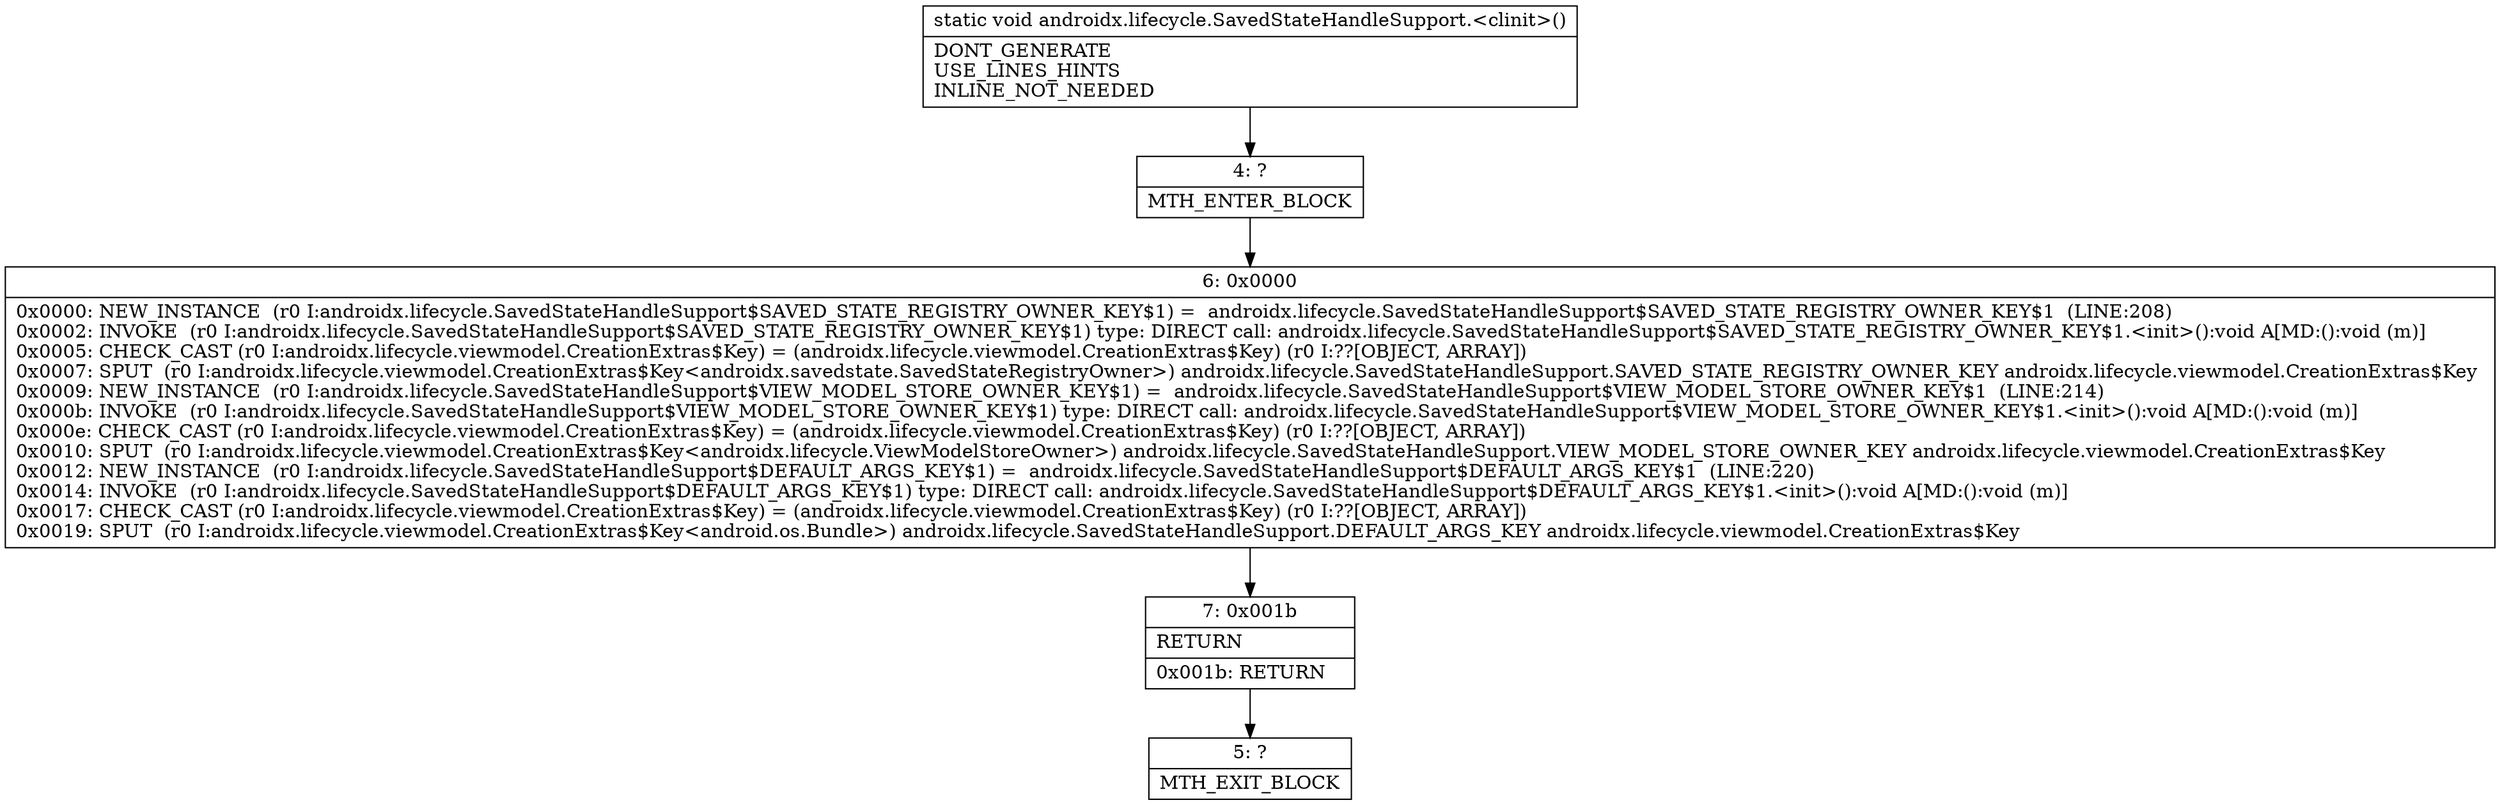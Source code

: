 digraph "CFG forandroidx.lifecycle.SavedStateHandleSupport.\<clinit\>()V" {
Node_4 [shape=record,label="{4\:\ ?|MTH_ENTER_BLOCK\l}"];
Node_6 [shape=record,label="{6\:\ 0x0000|0x0000: NEW_INSTANCE  (r0 I:androidx.lifecycle.SavedStateHandleSupport$SAVED_STATE_REGISTRY_OWNER_KEY$1) =  androidx.lifecycle.SavedStateHandleSupport$SAVED_STATE_REGISTRY_OWNER_KEY$1  (LINE:208)\l0x0002: INVOKE  (r0 I:androidx.lifecycle.SavedStateHandleSupport$SAVED_STATE_REGISTRY_OWNER_KEY$1) type: DIRECT call: androidx.lifecycle.SavedStateHandleSupport$SAVED_STATE_REGISTRY_OWNER_KEY$1.\<init\>():void A[MD:():void (m)]\l0x0005: CHECK_CAST (r0 I:androidx.lifecycle.viewmodel.CreationExtras$Key) = (androidx.lifecycle.viewmodel.CreationExtras$Key) (r0 I:??[OBJECT, ARRAY]) \l0x0007: SPUT  (r0 I:androidx.lifecycle.viewmodel.CreationExtras$Key\<androidx.savedstate.SavedStateRegistryOwner\>) androidx.lifecycle.SavedStateHandleSupport.SAVED_STATE_REGISTRY_OWNER_KEY androidx.lifecycle.viewmodel.CreationExtras$Key \l0x0009: NEW_INSTANCE  (r0 I:androidx.lifecycle.SavedStateHandleSupport$VIEW_MODEL_STORE_OWNER_KEY$1) =  androidx.lifecycle.SavedStateHandleSupport$VIEW_MODEL_STORE_OWNER_KEY$1  (LINE:214)\l0x000b: INVOKE  (r0 I:androidx.lifecycle.SavedStateHandleSupport$VIEW_MODEL_STORE_OWNER_KEY$1) type: DIRECT call: androidx.lifecycle.SavedStateHandleSupport$VIEW_MODEL_STORE_OWNER_KEY$1.\<init\>():void A[MD:():void (m)]\l0x000e: CHECK_CAST (r0 I:androidx.lifecycle.viewmodel.CreationExtras$Key) = (androidx.lifecycle.viewmodel.CreationExtras$Key) (r0 I:??[OBJECT, ARRAY]) \l0x0010: SPUT  (r0 I:androidx.lifecycle.viewmodel.CreationExtras$Key\<androidx.lifecycle.ViewModelStoreOwner\>) androidx.lifecycle.SavedStateHandleSupport.VIEW_MODEL_STORE_OWNER_KEY androidx.lifecycle.viewmodel.CreationExtras$Key \l0x0012: NEW_INSTANCE  (r0 I:androidx.lifecycle.SavedStateHandleSupport$DEFAULT_ARGS_KEY$1) =  androidx.lifecycle.SavedStateHandleSupport$DEFAULT_ARGS_KEY$1  (LINE:220)\l0x0014: INVOKE  (r0 I:androidx.lifecycle.SavedStateHandleSupport$DEFAULT_ARGS_KEY$1) type: DIRECT call: androidx.lifecycle.SavedStateHandleSupport$DEFAULT_ARGS_KEY$1.\<init\>():void A[MD:():void (m)]\l0x0017: CHECK_CAST (r0 I:androidx.lifecycle.viewmodel.CreationExtras$Key) = (androidx.lifecycle.viewmodel.CreationExtras$Key) (r0 I:??[OBJECT, ARRAY]) \l0x0019: SPUT  (r0 I:androidx.lifecycle.viewmodel.CreationExtras$Key\<android.os.Bundle\>) androidx.lifecycle.SavedStateHandleSupport.DEFAULT_ARGS_KEY androidx.lifecycle.viewmodel.CreationExtras$Key \l}"];
Node_7 [shape=record,label="{7\:\ 0x001b|RETURN\l|0x001b: RETURN   \l}"];
Node_5 [shape=record,label="{5\:\ ?|MTH_EXIT_BLOCK\l}"];
MethodNode[shape=record,label="{static void androidx.lifecycle.SavedStateHandleSupport.\<clinit\>()  | DONT_GENERATE\lUSE_LINES_HINTS\lINLINE_NOT_NEEDED\l}"];
MethodNode -> Node_4;Node_4 -> Node_6;
Node_6 -> Node_7;
Node_7 -> Node_5;
}

